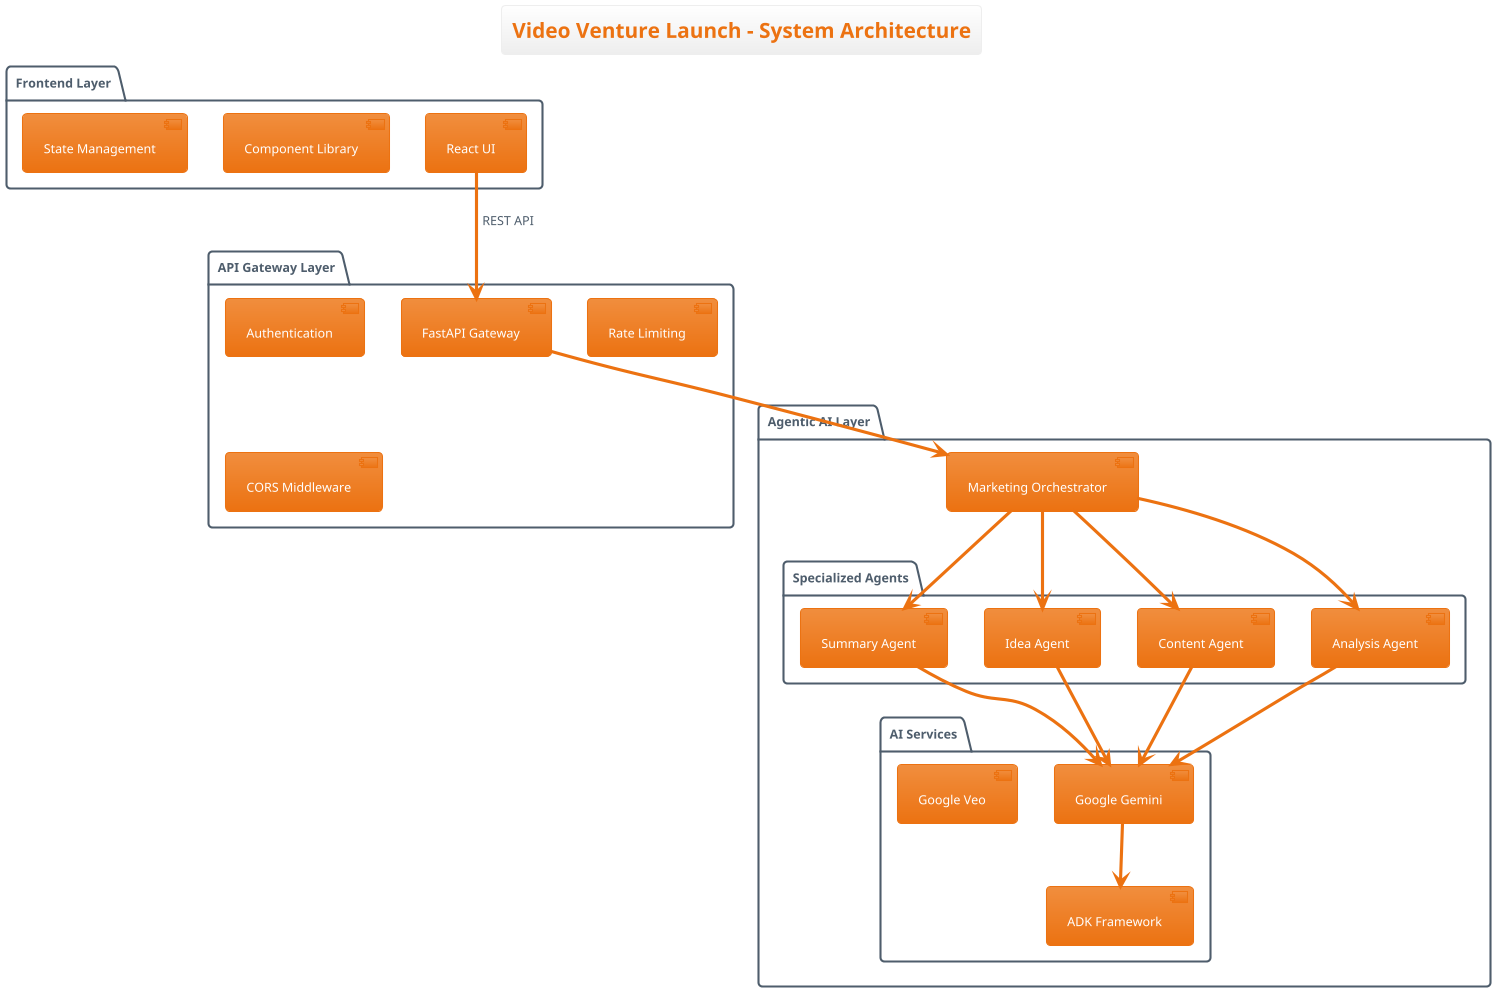 @startuml Video Venture Launch - System Architecture
!theme aws-orange
title Video Venture Launch - System Architecture

package "Frontend Layer" {
    [React UI] as UI
    [Component Library] as COMP
    [State Management] as STATE
}

package "API Gateway Layer" {
    [FastAPI Gateway] as GATEWAY
    [Authentication] as AUTH
    [Rate Limiting] as RATE
    [CORS Middleware] as CORS
}

package "Agentic AI Layer" {
    [Marketing Orchestrator] as ORCHESTRATOR
    package "Specialized Agents" {
        [Summary Agent] as SUMMARY
        [Idea Agent] as IDEA
        [Content Agent] as CONTENT
        [Analysis Agent] as ANALYSIS
    }
    package "AI Services" {
        [Google Gemini] as GEMINI
        [Google Veo] as VEO
        [ADK Framework] as ADK
    }
}

UI --> GATEWAY : REST API
GATEWAY --> ORCHESTRATOR
ORCHESTRATOR --> SUMMARY
ORCHESTRATOR --> IDEA
ORCHESTRATOR --> CONTENT
ORCHESTRATOR --> ANALYSIS
SUMMARY --> GEMINI
IDEA --> GEMINI
CONTENT --> GEMINI
ANALYSIS --> GEMINI
GEMINI --> ADK
@enduml

